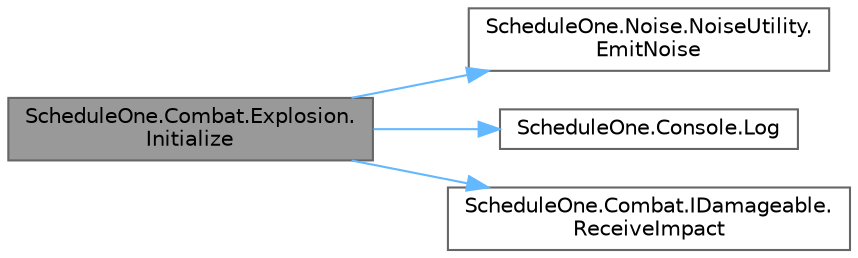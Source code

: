 digraph "ScheduleOne.Combat.Explosion.Initialize"
{
 // LATEX_PDF_SIZE
  bgcolor="transparent";
  edge [fontname=Helvetica,fontsize=10,labelfontname=Helvetica,labelfontsize=10];
  node [fontname=Helvetica,fontsize=10,shape=box,height=0.2,width=0.4];
  rankdir="LR";
  Node1 [id="Node000001",label="ScheduleOne.Combat.Explosion.\lInitialize",height=0.2,width=0.4,color="gray40", fillcolor="grey60", style="filled", fontcolor="black",tooltip=" "];
  Node1 -> Node2 [id="edge1_Node000001_Node000002",color="steelblue1",style="solid",tooltip=" "];
  Node2 [id="Node000002",label="ScheduleOne.Noise.NoiseUtility.\lEmitNoise",height=0.2,width=0.4,color="grey40", fillcolor="white", style="filled",URL="$class_schedule_one_1_1_noise_1_1_noise_utility.html#a3e7e2cb2260c5c35b2f5933cd5d89ab8",tooltip=" "];
  Node1 -> Node3 [id="edge2_Node000001_Node000003",color="steelblue1",style="solid",tooltip=" "];
  Node3 [id="Node000003",label="ScheduleOne.Console.Log",height=0.2,width=0.4,color="grey40", fillcolor="white", style="filled",URL="$class_schedule_one_1_1_console.html#afb218907244d12f7d08b1c1831fa1f8c",tooltip=" "];
  Node1 -> Node4 [id="edge3_Node000001_Node000004",color="steelblue1",style="solid",tooltip=" "];
  Node4 [id="Node000004",label="ScheduleOne.Combat.IDamageable.\lReceiveImpact",height=0.2,width=0.4,color="grey40", fillcolor="white", style="filled",URL="$interface_schedule_one_1_1_combat_1_1_i_damageable.html#a81528cd4b34384cf8f095b741e03d71e",tooltip=" "];
}
